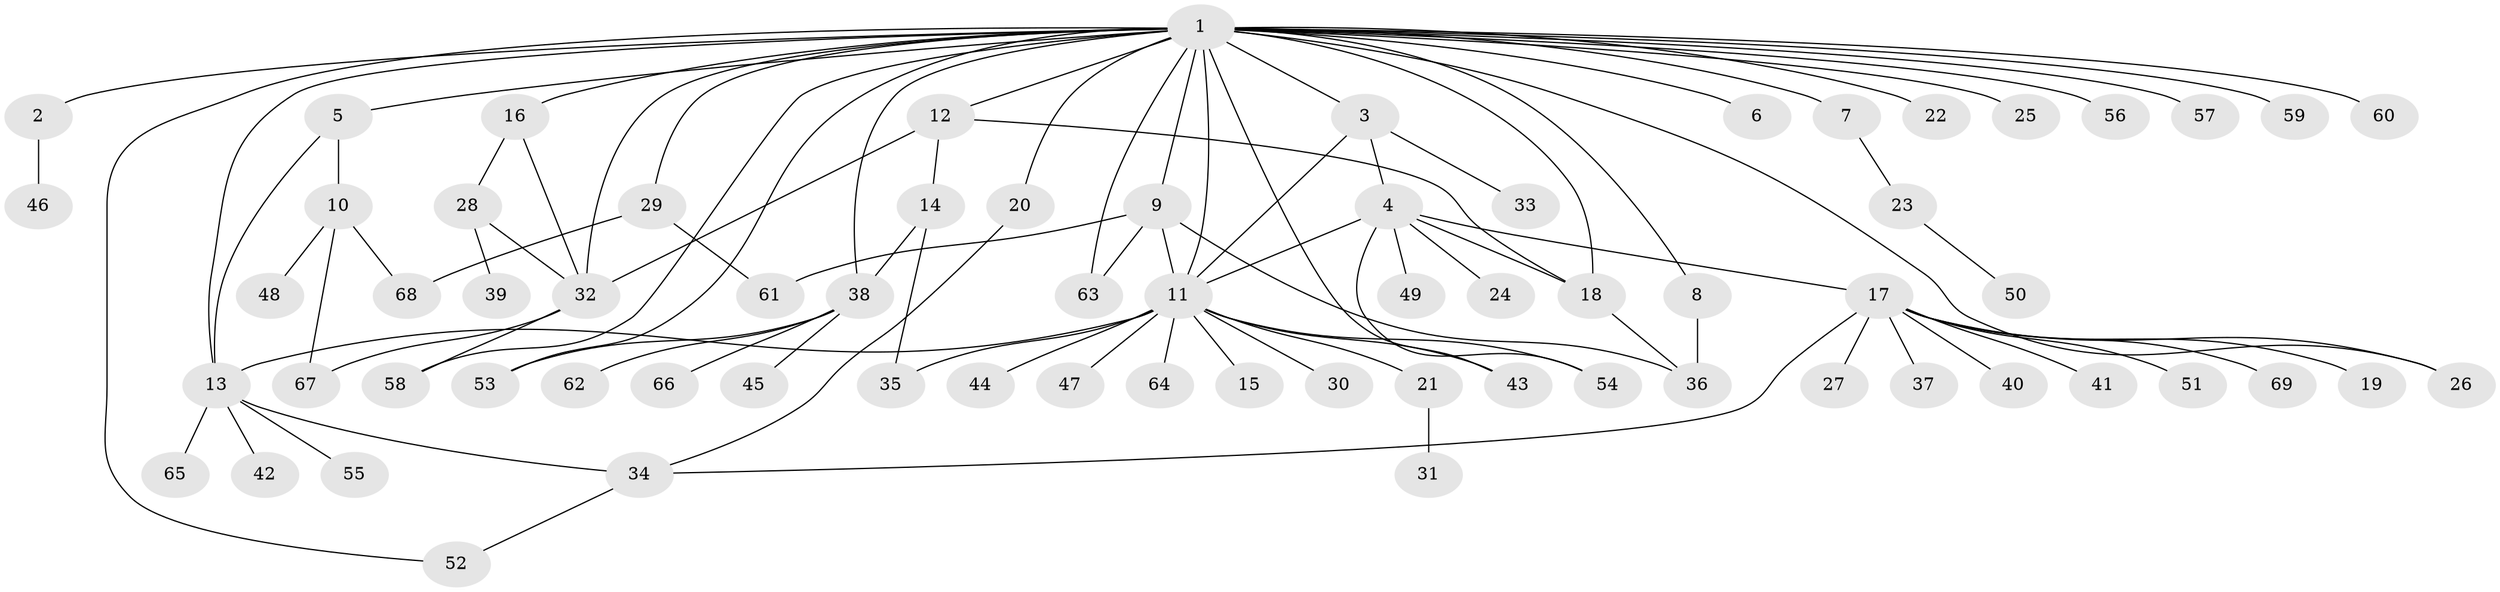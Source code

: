 // original degree distribution, {29: 0.01020408163265306, 3: 0.1326530612244898, 5: 0.030612244897959183, 8: 0.01020408163265306, 2: 0.24489795918367346, 16: 0.01020408163265306, 9: 0.01020408163265306, 1: 0.4897959183673469, 11: 0.01020408163265306, 4: 0.030612244897959183, 6: 0.01020408163265306, 7: 0.01020408163265306}
// Generated by graph-tools (version 1.1) at 2025/50/03/04/25 22:50:14]
// undirected, 69 vertices, 94 edges
graph export_dot {
  node [color=gray90,style=filled];
  1;
  2;
  3;
  4;
  5;
  6;
  7;
  8;
  9;
  10;
  11;
  12;
  13;
  14;
  15;
  16;
  17;
  18;
  19;
  20;
  21;
  22;
  23;
  24;
  25;
  26;
  27;
  28;
  29;
  30;
  31;
  32;
  33;
  34;
  35;
  36;
  37;
  38;
  39;
  40;
  41;
  42;
  43;
  44;
  45;
  46;
  47;
  48;
  49;
  50;
  51;
  52;
  53;
  54;
  55;
  56;
  57;
  58;
  59;
  60;
  61;
  62;
  63;
  64;
  65;
  66;
  67;
  68;
  69;
  1 -- 2 [weight=1.0];
  1 -- 3 [weight=1.0];
  1 -- 5 [weight=1.0];
  1 -- 6 [weight=1.0];
  1 -- 7 [weight=1.0];
  1 -- 8 [weight=1.0];
  1 -- 9 [weight=1.0];
  1 -- 11 [weight=1.0];
  1 -- 12 [weight=1.0];
  1 -- 13 [weight=1.0];
  1 -- 16 [weight=1.0];
  1 -- 18 [weight=1.0];
  1 -- 20 [weight=1.0];
  1 -- 22 [weight=1.0];
  1 -- 25 [weight=1.0];
  1 -- 26 [weight=1.0];
  1 -- 29 [weight=1.0];
  1 -- 32 [weight=1.0];
  1 -- 38 [weight=1.0];
  1 -- 43 [weight=1.0];
  1 -- 52 [weight=1.0];
  1 -- 53 [weight=1.0];
  1 -- 56 [weight=1.0];
  1 -- 57 [weight=1.0];
  1 -- 58 [weight=1.0];
  1 -- 59 [weight=1.0];
  1 -- 60 [weight=1.0];
  1 -- 63 [weight=1.0];
  2 -- 46 [weight=1.0];
  3 -- 4 [weight=1.0];
  3 -- 11 [weight=1.0];
  3 -- 33 [weight=1.0];
  4 -- 11 [weight=1.0];
  4 -- 17 [weight=1.0];
  4 -- 18 [weight=1.0];
  4 -- 24 [weight=1.0];
  4 -- 49 [weight=1.0];
  4 -- 54 [weight=1.0];
  5 -- 10 [weight=1.0];
  5 -- 13 [weight=1.0];
  7 -- 23 [weight=1.0];
  8 -- 36 [weight=2.0];
  9 -- 11 [weight=1.0];
  9 -- 36 [weight=2.0];
  9 -- 61 [weight=1.0];
  9 -- 63 [weight=1.0];
  10 -- 48 [weight=1.0];
  10 -- 67 [weight=1.0];
  10 -- 68 [weight=1.0];
  11 -- 13 [weight=1.0];
  11 -- 15 [weight=1.0];
  11 -- 21 [weight=1.0];
  11 -- 30 [weight=1.0];
  11 -- 35 [weight=1.0];
  11 -- 43 [weight=1.0];
  11 -- 44 [weight=1.0];
  11 -- 47 [weight=1.0];
  11 -- 54 [weight=1.0];
  11 -- 64 [weight=1.0];
  12 -- 14 [weight=1.0];
  12 -- 18 [weight=1.0];
  12 -- 32 [weight=1.0];
  13 -- 34 [weight=1.0];
  13 -- 42 [weight=1.0];
  13 -- 55 [weight=1.0];
  13 -- 65 [weight=1.0];
  14 -- 35 [weight=1.0];
  14 -- 38 [weight=1.0];
  16 -- 28 [weight=1.0];
  16 -- 32 [weight=1.0];
  17 -- 19 [weight=1.0];
  17 -- 26 [weight=1.0];
  17 -- 27 [weight=1.0];
  17 -- 34 [weight=1.0];
  17 -- 37 [weight=1.0];
  17 -- 40 [weight=1.0];
  17 -- 41 [weight=1.0];
  17 -- 51 [weight=1.0];
  17 -- 69 [weight=1.0];
  18 -- 36 [weight=1.0];
  20 -- 34 [weight=1.0];
  21 -- 31 [weight=1.0];
  23 -- 50 [weight=1.0];
  28 -- 32 [weight=1.0];
  28 -- 39 [weight=1.0];
  29 -- 61 [weight=1.0];
  29 -- 68 [weight=1.0];
  32 -- 58 [weight=1.0];
  32 -- 67 [weight=1.0];
  34 -- 52 [weight=1.0];
  38 -- 45 [weight=1.0];
  38 -- 53 [weight=1.0];
  38 -- 62 [weight=1.0];
  38 -- 66 [weight=1.0];
}
